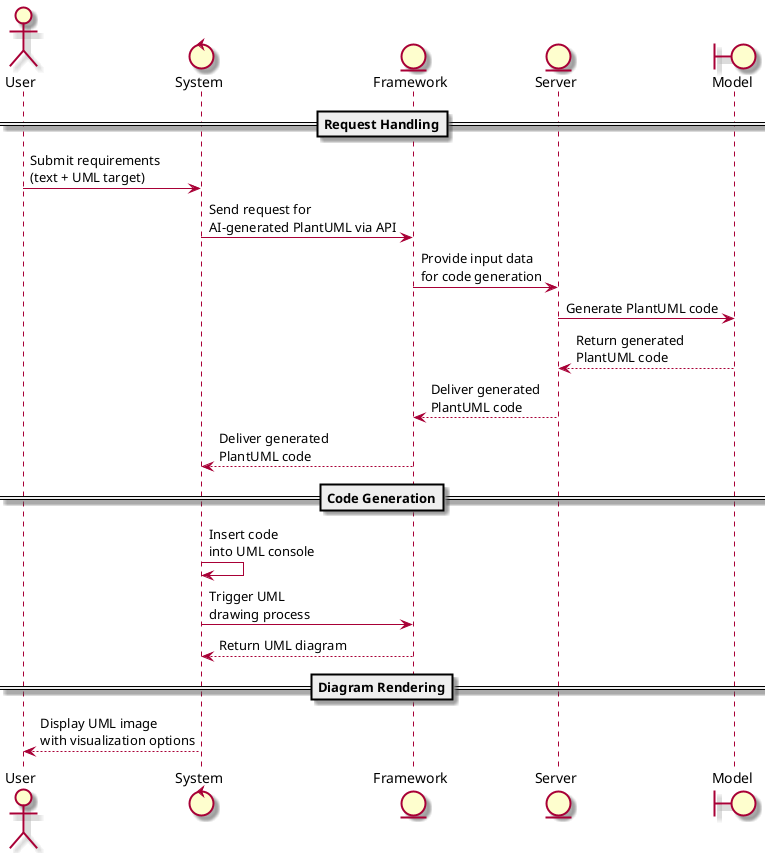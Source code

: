 @startuml

skin rose

actor User
control "System" as System
entity "Framework" as Framework
entity "Server" as Server
boundary "Model" as Model

==Request Handling==
User -> System: Submit requirements\n(text + UML target)
System -> Framework: Send request for\nAI-generated PlantUML via API
Framework -> Server: Provide input data\nfor code generation
Server -> Model: Generate PlantUML code
Model --> Server: Return generated\nPlantUML code
Server --> Framework: Deliver generated\nPlantUML code
Framework --> System: Deliver generated\nPlantUML code

==Code Generation==
System -> System: Insert code\ninto UML console
System -> Framework: Trigger UML\ndrawing process
Framework --> System: Return UML diagram

==Diagram Rendering==
System --> User: Display UML image\nwith visualization options

@enduml